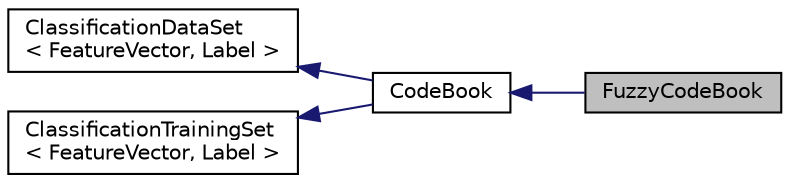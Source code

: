 digraph "FuzzyCodeBook"
{
  edge [fontname="Helvetica",fontsize="10",labelfontname="Helvetica",labelfontsize="10"];
  node [fontname="Helvetica",fontsize="10",shape=record];
  rankdir="LR";
  Node5 [label="FuzzyCodeBook",height=0.2,width=0.4,color="black", fillcolor="grey75", style="filled", fontcolor="black"];
  Node6 -> Node5 [dir="back",color="midnightblue",fontsize="10",style="solid",fontname="Helvetica"];
  Node6 [label="CodeBook",height=0.2,width=0.4,color="black", fillcolor="white", style="filled",URL="$classCodeBook.html"];
  Node7 -> Node6 [dir="back",color="midnightblue",fontsize="10",style="solid",fontname="Helvetica"];
  Node7 [label="ClassificationDataSet\l\< FeatureVector, Label \>",height=0.2,width=0.4,color="black", fillcolor="white", style="filled",URL="$classClassificationDataSet.html"];
  Node8 -> Node6 [dir="back",color="midnightblue",fontsize="10",style="solid",fontname="Helvetica"];
  Node8 [label="ClassificationTrainingSet\l\< FeatureVector, Label \>",height=0.2,width=0.4,color="black", fillcolor="white", style="filled",URL="$classClassificationTrainingSet.html"];
}
